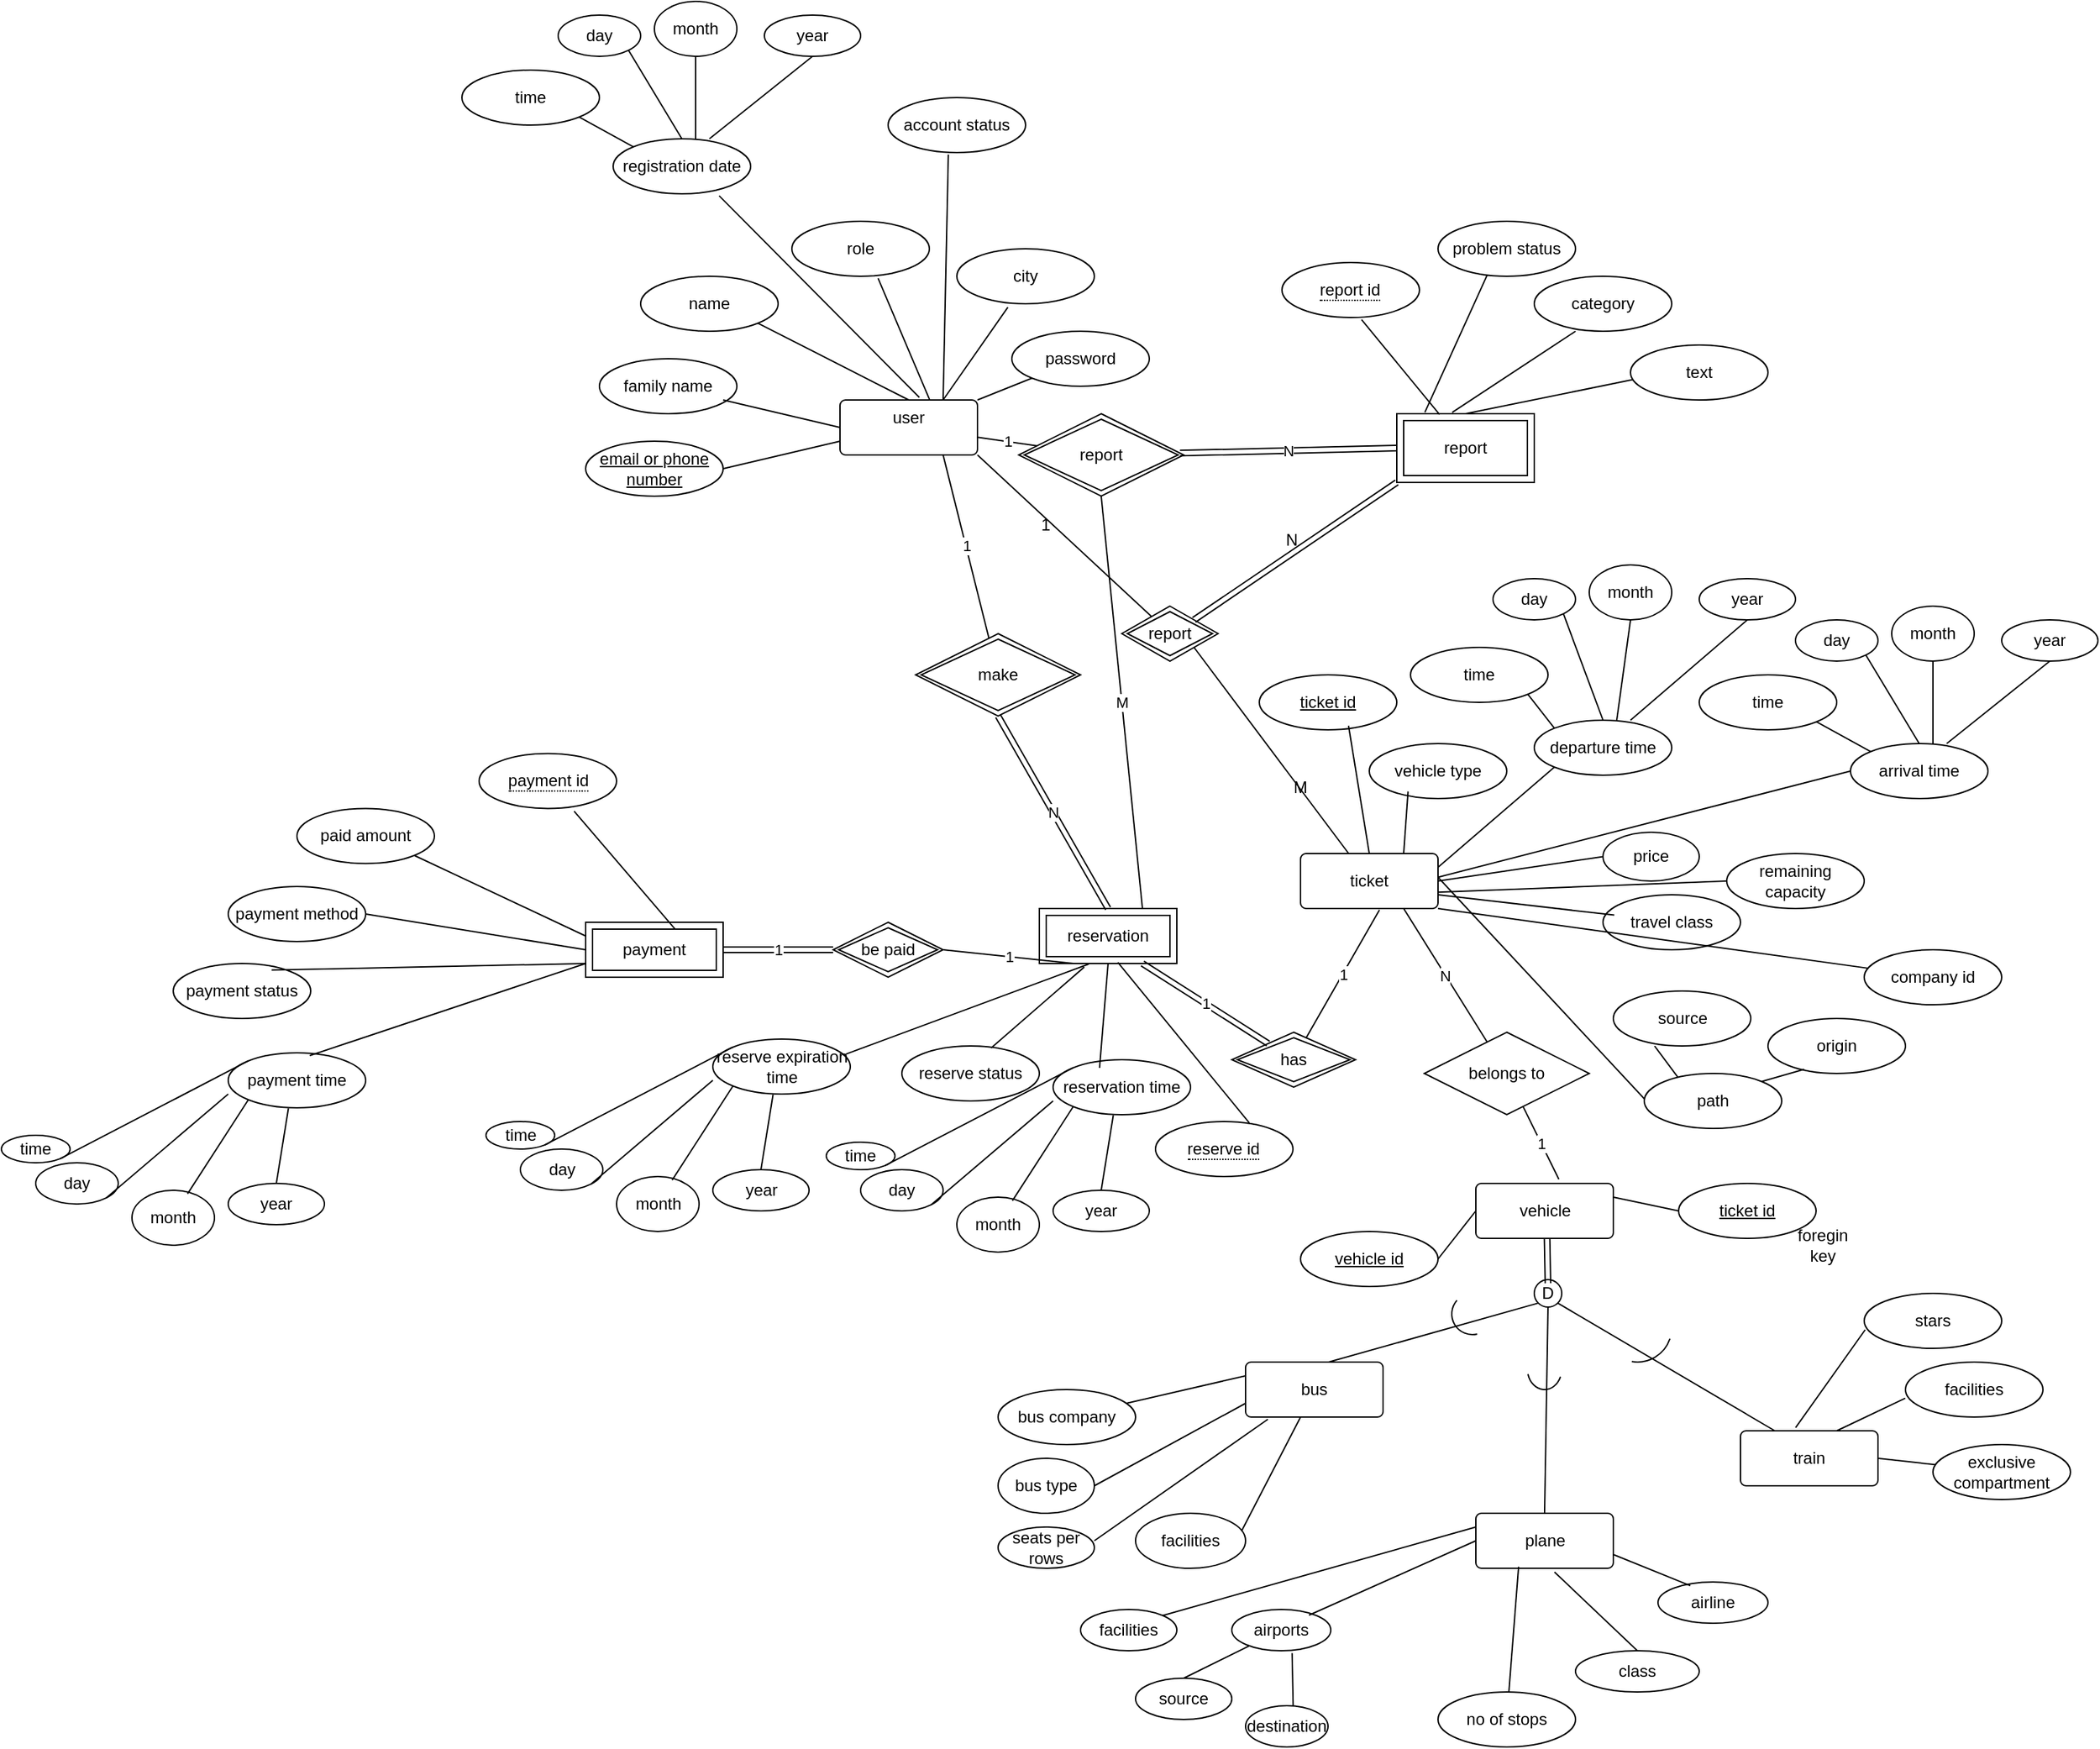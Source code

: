 <mxfile version="26.1.1">
  <diagram name="Page-1" id="NNn1w29cxG2LErPeuqag">
    <mxGraphModel grid="1" page="1" gridSize="10" guides="1" tooltips="1" connect="1" arrows="1" fold="1" pageScale="1" pageWidth="850" pageHeight="1100" math="0" shadow="0">
      <root>
        <mxCell id="0" />
        <mxCell id="1" parent="0" />
        <mxCell id="r0InS06p0t5X-sUGNF3C-2" value="user&lt;div&gt;&lt;br&gt;&lt;/div&gt;" style="rounded=1;arcSize=10;whiteSpace=wrap;html=1;align=center;" vertex="1" parent="1">
          <mxGeometry x="225" y="-120" width="100" height="40" as="geometry" />
        </mxCell>
        <mxCell id="r0InS06p0t5X-sUGNF3C-3" value="ticket" style="rounded=1;arcSize=10;whiteSpace=wrap;html=1;align=center;" vertex="1" parent="1">
          <mxGeometry x="560" y="210" width="100" height="40" as="geometry" />
        </mxCell>
        <mxCell id="r0InS06p0t5X-sUGNF3C-6" value="1" style="endArrow=none;html=1;rounded=0;exitX=0.75;exitY=1;exitDx=0;exitDy=0;" edge="1" parent="1" source="r0InS06p0t5X-sUGNF3C-2" target="r0InS06p0t5X-sUGNF3C-12">
          <mxGeometry relative="1" as="geometry">
            <mxPoint x="130" y="70.87" as="sourcePoint" />
            <mxPoint x="373.478" y="149.131" as="targetPoint" />
          </mxGeometry>
        </mxCell>
        <mxCell id="r0InS06p0t5X-sUGNF3C-11" value="payment" style="shape=ext;margin=3;double=1;whiteSpace=wrap;html=1;align=center;" vertex="1" parent="1">
          <mxGeometry x="40" y="260" width="100" height="40" as="geometry" />
        </mxCell>
        <mxCell id="r0InS06p0t5X-sUGNF3C-12" value="make" style="shape=rhombus;double=1;perimeter=rhombusPerimeter;whiteSpace=wrap;html=1;align=center;" vertex="1" parent="1">
          <mxGeometry x="280" y="50.0" width="120" height="60" as="geometry" />
        </mxCell>
        <mxCell id="r0InS06p0t5X-sUGNF3C-13" value="reservation" style="shape=ext;margin=3;double=1;whiteSpace=wrap;html=1;align=center;" vertex="1" parent="1">
          <mxGeometry x="370" y="250" width="100" height="40" as="geometry" />
        </mxCell>
        <mxCell id="r0InS06p0t5X-sUGNF3C-16" value="N" style="shape=link;html=1;rounded=0;exitX=0.5;exitY=1;exitDx=0;exitDy=0;entryX=0.5;entryY=0;entryDx=0;entryDy=0;" edge="1" parent="1" source="r0InS06p0t5X-sUGNF3C-12" target="r0InS06p0t5X-sUGNF3C-13">
          <mxGeometry relative="1" as="geometry">
            <mxPoint x="450" y="320" as="sourcePoint" />
            <mxPoint x="450" y="230" as="targetPoint" />
          </mxGeometry>
        </mxCell>
        <mxCell id="r0InS06p0t5X-sUGNF3C-25" value="report" style="shape=ext;margin=3;double=1;whiteSpace=wrap;html=1;align=center;" vertex="1" parent="1">
          <mxGeometry x="630" y="-110" width="100" height="50" as="geometry" />
        </mxCell>
        <mxCell id="r0InS06p0t5X-sUGNF3C-26" value="report" style="shape=rhombus;double=1;perimeter=rhombusPerimeter;whiteSpace=wrap;html=1;align=center;" vertex="1" parent="1">
          <mxGeometry x="355" y="-110" width="120" height="60" as="geometry" />
        </mxCell>
        <mxCell id="r0InS06p0t5X-sUGNF3C-30" value="N" style="shape=link;html=1;rounded=0;exitX=0;exitY=0.5;exitDx=0;exitDy=0;" edge="1" parent="1" source="r0InS06p0t5X-sUGNF3C-25" target="r0InS06p0t5X-sUGNF3C-26">
          <mxGeometry relative="1" as="geometry">
            <mxPoint x="-10" y="370" as="sourcePoint" />
            <mxPoint x="150" y="370" as="targetPoint" />
          </mxGeometry>
        </mxCell>
        <mxCell id="r0InS06p0t5X-sUGNF3C-32" value="1" style="endArrow=none;html=1;rounded=0;" edge="1" parent="1" source="r0InS06p0t5X-sUGNF3C-2" target="r0InS06p0t5X-sUGNF3C-26">
          <mxGeometry relative="1" as="geometry">
            <mxPoint x="250" y="210" as="sourcePoint" />
            <mxPoint x="410" y="110" as="targetPoint" />
          </mxGeometry>
        </mxCell>
        <mxCell id="r0InS06p0t5X-sUGNF3C-34" value="vehicle" style="rounded=1;arcSize=10;whiteSpace=wrap;html=1;align=center;" vertex="1" parent="1">
          <mxGeometry x="687.5" y="450" width="100" height="40" as="geometry" />
        </mxCell>
        <mxCell id="r0InS06p0t5X-sUGNF3C-35" value="belongs to" style="shape=rhombus;perimeter=rhombusPerimeter;whiteSpace=wrap;html=1;align=center;" vertex="1" parent="1">
          <mxGeometry x="650" y="340" width="120" height="60" as="geometry" />
        </mxCell>
        <mxCell id="r0InS06p0t5X-sUGNF3C-36" value="N" style="endArrow=none;html=1;rounded=0;exitX=0.75;exitY=1;exitDx=0;exitDy=0;" edge="1" parent="1" source="r0InS06p0t5X-sUGNF3C-3" target="r0InS06p0t5X-sUGNF3C-35">
          <mxGeometry relative="1" as="geometry">
            <mxPoint x="640" y="250" as="sourcePoint" />
            <mxPoint x="800" y="250" as="targetPoint" />
          </mxGeometry>
        </mxCell>
        <mxCell id="r0InS06p0t5X-sUGNF3C-41" value="1" style="endArrow=none;html=1;rounded=0;entryX=0.604;entryY=-0.075;entryDx=0;entryDy=0;entryPerimeter=0;" edge="1" parent="1" source="r0InS06p0t5X-sUGNF3C-35" target="r0InS06p0t5X-sUGNF3C-34">
          <mxGeometry relative="1" as="geometry">
            <mxPoint x="760" y="359.5" as="sourcePoint" />
            <mxPoint x="920" y="359.5" as="targetPoint" />
          </mxGeometry>
        </mxCell>
        <mxCell id="r0InS06p0t5X-sUGNF3C-44" value="D" style="ellipse;whiteSpace=wrap;html=1;aspect=fixed;" vertex="1" parent="1">
          <mxGeometry x="730" y="520" width="20" height="20" as="geometry" />
        </mxCell>
        <mxCell id="r0InS06p0t5X-sUGNF3C-45" value="" style="endArrow=none;html=1;rounded=0;entryX=0;entryY=1;entryDx=0;entryDy=0;exitX=0.595;exitY=0.007;exitDx=0;exitDy=0;exitPerimeter=0;" edge="1" parent="1" source="r0InS06p0t5X-sUGNF3C-48" target="r0InS06p0t5X-sUGNF3C-44">
          <mxGeometry relative="1" as="geometry">
            <mxPoint x="660" y="580" as="sourcePoint" />
            <mxPoint x="730" y="560" as="targetPoint" />
          </mxGeometry>
        </mxCell>
        <mxCell id="r0InS06p0t5X-sUGNF3C-46" value="" style="endArrow=none;html=1;rounded=0;entryX=0.5;entryY=1;entryDx=0;entryDy=0;exitX=0.5;exitY=0;exitDx=0;exitDy=0;" edge="1" parent="1" source="r0InS06p0t5X-sUGNF3C-49" target="r0InS06p0t5X-sUGNF3C-44">
          <mxGeometry relative="1" as="geometry">
            <mxPoint x="740" y="630" as="sourcePoint" />
            <mxPoint x="900" y="630" as="targetPoint" />
          </mxGeometry>
        </mxCell>
        <mxCell id="r0InS06p0t5X-sUGNF3C-47" value="" style="endArrow=none;html=1;rounded=0;exitX=1;exitY=1;exitDx=0;exitDy=0;entryX=0.25;entryY=0;entryDx=0;entryDy=0;" edge="1" parent="1" source="r0InS06p0t5X-sUGNF3C-44" target="r0InS06p0t5X-sUGNF3C-50">
          <mxGeometry relative="1" as="geometry">
            <mxPoint x="770" y="540" as="sourcePoint" />
            <mxPoint x="830" y="610" as="targetPoint" />
          </mxGeometry>
        </mxCell>
        <mxCell id="r0InS06p0t5X-sUGNF3C-48" value="bus" style="rounded=1;arcSize=10;whiteSpace=wrap;html=1;align=center;" vertex="1" parent="1">
          <mxGeometry x="520" y="580" width="100" height="40" as="geometry" />
        </mxCell>
        <mxCell id="r0InS06p0t5X-sUGNF3C-49" value="plane" style="rounded=1;arcSize=10;whiteSpace=wrap;html=1;align=center;" vertex="1" parent="1">
          <mxGeometry x="687.5" y="690" width="100" height="40" as="geometry" />
        </mxCell>
        <mxCell id="r0InS06p0t5X-sUGNF3C-50" value="train" style="rounded=1;arcSize=10;whiteSpace=wrap;html=1;align=center;" vertex="1" parent="1">
          <mxGeometry x="880" y="630" width="100" height="40" as="geometry" />
        </mxCell>
        <mxCell id="r0InS06p0t5X-sUGNF3C-63" value="has" style="shape=rhombus;double=1;perimeter=rhombusPerimeter;whiteSpace=wrap;html=1;align=center;" vertex="1" parent="1">
          <mxGeometry x="510" y="340" width="90" height="40" as="geometry" />
        </mxCell>
        <mxCell id="r0InS06p0t5X-sUGNF3C-64" value="1" style="endArrow=none;html=1;rounded=0;entryX=0.574;entryY=1.025;entryDx=0;entryDy=0;entryPerimeter=0;" edge="1" parent="1" source="r0InS06p0t5X-sUGNF3C-63" target="r0InS06p0t5X-sUGNF3C-3">
          <mxGeometry relative="1" as="geometry">
            <mxPoint x="470" y="270" as="sourcePoint" />
            <mxPoint x="630" y="270" as="targetPoint" />
          </mxGeometry>
        </mxCell>
        <mxCell id="r0InS06p0t5X-sUGNF3C-66" value="1" style="shape=link;html=1;rounded=0;exitX=0.75;exitY=1;exitDx=0;exitDy=0;" edge="1" parent="1" source="r0InS06p0t5X-sUGNF3C-13" target="r0InS06p0t5X-sUGNF3C-63">
          <mxGeometry relative="1" as="geometry">
            <mxPoint x="470" y="260" as="sourcePoint" />
            <mxPoint x="630" y="260" as="targetPoint" />
          </mxGeometry>
        </mxCell>
        <mxCell id="r0InS06p0t5X-sUGNF3C-68" value="be paid" style="shape=rhombus;double=1;perimeter=rhombusPerimeter;whiteSpace=wrap;html=1;align=center;" vertex="1" parent="1">
          <mxGeometry x="220" y="260" width="80" height="40" as="geometry" />
        </mxCell>
        <mxCell id="r0InS06p0t5X-sUGNF3C-69" value="1" style="shape=link;html=1;rounded=0;entryX=1;entryY=0.5;entryDx=0;entryDy=0;" edge="1" parent="1" source="r0InS06p0t5X-sUGNF3C-68" target="r0InS06p0t5X-sUGNF3C-11">
          <mxGeometry relative="1" as="geometry">
            <mxPoint x="340" y="400" as="sourcePoint" />
            <mxPoint x="500" y="400" as="targetPoint" />
          </mxGeometry>
        </mxCell>
        <mxCell id="r0InS06p0t5X-sUGNF3C-71" value="1" style="endArrow=none;html=1;rounded=0;entryX=0.25;entryY=1;entryDx=0;entryDy=0;exitX=1;exitY=0.5;exitDx=0;exitDy=0;" edge="1" parent="1" source="r0InS06p0t5X-sUGNF3C-68" target="r0InS06p0t5X-sUGNF3C-13">
          <mxGeometry relative="1" as="geometry">
            <mxPoint x="340" y="400" as="sourcePoint" />
            <mxPoint x="500" y="400" as="targetPoint" />
          </mxGeometry>
        </mxCell>
        <mxCell id="r0InS06p0t5X-sUGNF3C-75" value="M" style="endArrow=none;html=1;rounded=0;exitX=0.5;exitY=1;exitDx=0;exitDy=0;entryX=0.75;entryY=0;entryDx=0;entryDy=0;" edge="1" parent="1" source="r0InS06p0t5X-sUGNF3C-26" target="r0InS06p0t5X-sUGNF3C-13">
          <mxGeometry x="0.002" relative="1" as="geometry">
            <mxPoint x="500" y="50" as="sourcePoint" />
            <mxPoint x="504.49" y="20" as="targetPoint" />
            <mxPoint as="offset" />
          </mxGeometry>
        </mxCell>
        <mxCell id="r0InS06p0t5X-sUGNF3C-83" value="" style="shape=link;html=1;rounded=0;entryX=0.448;entryY=1.007;entryDx=0;entryDy=0;entryPerimeter=0;exitX=0;exitY=0;exitDx=0;exitDy=0;" edge="1" parent="1">
          <mxGeometry relative="1" as="geometry">
            <mxPoint x="739.939" y="522.649" as="sourcePoint" />
            <mxPoint x="739.31" y="490" as="targetPoint" />
          </mxGeometry>
        </mxCell>
        <mxCell id="r0InS06p0t5X-sUGNF3C-90" value="" style="verticalLabelPosition=bottom;verticalAlign=top;html=1;shape=mxgraph.basic.arc;startAngle=0.302;endAngle=0.526;" vertex="1" parent="1">
          <mxGeometry x="780" y="530" width="50" height="50" as="geometry" />
        </mxCell>
        <mxCell id="r0InS06p0t5X-sUGNF3C-91" value="" style="verticalLabelPosition=bottom;verticalAlign=top;html=1;shape=mxgraph.basic.arc;startAngle=0.312;endAngle=0.71;" vertex="1" parent="1">
          <mxGeometry x="725" y="570" width="25" height="30" as="geometry" />
        </mxCell>
        <mxCell id="r0InS06p0t5X-sUGNF3C-93" value="" style="verticalLabelPosition=bottom;verticalAlign=top;html=1;shape=mxgraph.basic.arc;startAngle=0.463;endAngle=0.865;" vertex="1" parent="1">
          <mxGeometry x="670" y="530" width="30" height="30" as="geometry" />
        </mxCell>
        <mxCell id="w4bLgcPWjnbdwMKwqPuS-1" value="role" style="ellipse;whiteSpace=wrap;html=1;align=center;" vertex="1" parent="1">
          <mxGeometry x="190" y="-250" width="100" height="40" as="geometry" />
        </mxCell>
        <mxCell id="w4bLgcPWjnbdwMKwqPuS-2" value="" style="endArrow=none;html=1;rounded=0;exitX=0.627;exitY=1.036;exitDx=0;exitDy=0;exitPerimeter=0;entryX=0.654;entryY=0.009;entryDx=0;entryDy=0;entryPerimeter=0;" edge="1" parent="1" source="w4bLgcPWjnbdwMKwqPuS-1" target="r0InS06p0t5X-sUGNF3C-2">
          <mxGeometry relative="1" as="geometry">
            <mxPoint x="340" y="-120" as="sourcePoint" />
            <mxPoint x="500" y="-120" as="targetPoint" />
          </mxGeometry>
        </mxCell>
        <mxCell id="w4bLgcPWjnbdwMKwqPuS-3" value="name" style="ellipse;whiteSpace=wrap;html=1;align=center;" vertex="1" parent="1">
          <mxGeometry x="80" y="-210" width="100" height="40" as="geometry" />
        </mxCell>
        <mxCell id="w4bLgcPWjnbdwMKwqPuS-4" value="" style="endArrow=none;html=1;rounded=0;exitX=1;exitY=1;exitDx=0;exitDy=0;entryX=0.5;entryY=0;entryDx=0;entryDy=0;" edge="1" parent="1" source="w4bLgcPWjnbdwMKwqPuS-3" target="r0InS06p0t5X-sUGNF3C-2">
          <mxGeometry relative="1" as="geometry">
            <mxPoint x="300" y="-120" as="sourcePoint" />
            <mxPoint x="460" y="-120" as="targetPoint" />
          </mxGeometry>
        </mxCell>
        <mxCell id="w4bLgcPWjnbdwMKwqPuS-5" value="family name" style="ellipse;whiteSpace=wrap;html=1;align=center;" vertex="1" parent="1">
          <mxGeometry x="50" y="-150" width="100" height="40" as="geometry" />
        </mxCell>
        <mxCell id="w4bLgcPWjnbdwMKwqPuS-6" value="" style="endArrow=none;html=1;rounded=0;entryX=0;entryY=0.5;entryDx=0;entryDy=0;" edge="1" parent="1" target="r0InS06p0t5X-sUGNF3C-2">
          <mxGeometry relative="1" as="geometry">
            <mxPoint x="140" y="-120" as="sourcePoint" />
            <mxPoint x="300" y="-120" as="targetPoint" />
          </mxGeometry>
        </mxCell>
        <mxCell id="w4bLgcPWjnbdwMKwqPuS-7" value="email or phone number" style="ellipse;whiteSpace=wrap;html=1;align=center;fontStyle=4;" vertex="1" parent="1">
          <mxGeometry x="40" y="-90" width="100" height="40" as="geometry" />
        </mxCell>
        <mxCell id="w4bLgcPWjnbdwMKwqPuS-8" value="" style="endArrow=none;html=1;rounded=0;entryX=0;entryY=0.75;entryDx=0;entryDy=0;exitX=1;exitY=0.5;exitDx=0;exitDy=0;" edge="1" parent="1" source="w4bLgcPWjnbdwMKwqPuS-7" target="r0InS06p0t5X-sUGNF3C-2">
          <mxGeometry relative="1" as="geometry">
            <mxPoint x="150" y="-70" as="sourcePoint" />
            <mxPoint x="290" y="-70.5" as="targetPoint" />
          </mxGeometry>
        </mxCell>
        <mxCell id="w4bLgcPWjnbdwMKwqPuS-10" value="city" style="ellipse;whiteSpace=wrap;html=1;align=center;" vertex="1" parent="1">
          <mxGeometry x="310" y="-230" width="100" height="40" as="geometry" />
        </mxCell>
        <mxCell id="w4bLgcPWjnbdwMKwqPuS-12" value="" style="endArrow=none;html=1;rounded=0;entryX=0.371;entryY=1.064;entryDx=0;entryDy=0;entryPerimeter=0;exitX=0.75;exitY=0;exitDx=0;exitDy=0;" edge="1" parent="1" source="r0InS06p0t5X-sUGNF3C-2" target="w4bLgcPWjnbdwMKwqPuS-10">
          <mxGeometry relative="1" as="geometry">
            <mxPoint x="280" y="-110" as="sourcePoint" />
            <mxPoint x="440" y="-110" as="targetPoint" />
          </mxGeometry>
        </mxCell>
        <mxCell id="L-jB2djgwyZRbqYB01MI-1" value="password" style="ellipse;whiteSpace=wrap;html=1;align=center;" vertex="1" parent="1">
          <mxGeometry x="350" y="-170" width="100" height="40" as="geometry" />
        </mxCell>
        <mxCell id="L-jB2djgwyZRbqYB01MI-2" value="" style="endArrow=none;html=1;rounded=0;entryX=0;entryY=1;entryDx=0;entryDy=0;exitX=1;exitY=0;exitDx=0;exitDy=0;" edge="1" parent="1" source="r0InS06p0t5X-sUGNF3C-2" target="L-jB2djgwyZRbqYB01MI-1">
          <mxGeometry relative="1" as="geometry">
            <mxPoint x="280" y="-110" as="sourcePoint" />
            <mxPoint x="440" y="-110" as="targetPoint" />
          </mxGeometry>
        </mxCell>
        <mxCell id="L-jB2djgwyZRbqYB01MI-3" value="account status" style="ellipse;whiteSpace=wrap;html=1;align=center;" vertex="1" parent="1">
          <mxGeometry x="260" y="-340" width="100" height="40" as="geometry" />
        </mxCell>
        <mxCell id="L-jB2djgwyZRbqYB01MI-5" value="" style="endArrow=none;html=1;rounded=0;entryX=0.438;entryY=1.036;entryDx=0;entryDy=0;entryPerimeter=0;" edge="1" parent="1" target="L-jB2djgwyZRbqYB01MI-3">
          <mxGeometry relative="1" as="geometry">
            <mxPoint x="300" y="-120" as="sourcePoint" />
            <mxPoint x="440" y="-110" as="targetPoint" />
          </mxGeometry>
        </mxCell>
        <mxCell id="L-jB2djgwyZRbqYB01MI-8" value="registration date" style="ellipse;whiteSpace=wrap;html=1;align=center;" vertex="1" parent="1">
          <mxGeometry x="60" y="-310" width="100" height="40" as="geometry" />
        </mxCell>
        <mxCell id="L-jB2djgwyZRbqYB01MI-9" value="" style="endArrow=none;html=1;rounded=0;exitX=0.771;exitY=1.036;exitDx=0;exitDy=0;exitPerimeter=0;entryX=0.577;entryY=-0.047;entryDx=0;entryDy=0;entryPerimeter=0;" edge="1" parent="1" source="L-jB2djgwyZRbqYB01MI-8" target="r0InS06p0t5X-sUGNF3C-2">
          <mxGeometry relative="1" as="geometry">
            <mxPoint x="280" y="-110" as="sourcePoint" />
            <mxPoint x="440" y="-110" as="targetPoint" />
          </mxGeometry>
        </mxCell>
        <mxCell id="L-jB2djgwyZRbqYB01MI-10" value="year" style="ellipse;whiteSpace=wrap;html=1;align=center;" vertex="1" parent="1">
          <mxGeometry x="170" y="-400" width="70" height="30" as="geometry" />
        </mxCell>
        <mxCell id="L-jB2djgwyZRbqYB01MI-11" value="month" style="ellipse;whiteSpace=wrap;html=1;align=center;" vertex="1" parent="1">
          <mxGeometry x="90" y="-410" width="60" height="40" as="geometry" />
        </mxCell>
        <mxCell id="L-jB2djgwyZRbqYB01MI-12" value="day" style="ellipse;whiteSpace=wrap;html=1;align=center;" vertex="1" parent="1">
          <mxGeometry x="20" y="-400" width="60" height="30" as="geometry" />
        </mxCell>
        <mxCell id="L-jB2djgwyZRbqYB01MI-13" value="time" style="ellipse;whiteSpace=wrap;html=1;align=center;" vertex="1" parent="1">
          <mxGeometry x="-50" y="-360" width="100" height="40" as="geometry" />
        </mxCell>
        <mxCell id="L-jB2djgwyZRbqYB01MI-14" value="" style="endArrow=none;html=1;rounded=0;exitX=0.5;exitY=1;exitDx=0;exitDy=0;entryX=0.7;entryY=0;entryDx=0;entryDy=0;entryPerimeter=0;" edge="1" parent="1" source="L-jB2djgwyZRbqYB01MI-10" target="L-jB2djgwyZRbqYB01MI-8">
          <mxGeometry relative="1" as="geometry">
            <mxPoint x="280" y="-330" as="sourcePoint" />
            <mxPoint x="440" y="-330" as="targetPoint" />
          </mxGeometry>
        </mxCell>
        <mxCell id="L-jB2djgwyZRbqYB01MI-15" value="" style="endArrow=none;html=1;rounded=0;exitX=0.5;exitY=1;exitDx=0;exitDy=0;entryX=0.6;entryY=0;entryDx=0;entryDy=0;entryPerimeter=0;" edge="1" parent="1" source="L-jB2djgwyZRbqYB01MI-11" target="L-jB2djgwyZRbqYB01MI-8">
          <mxGeometry relative="1" as="geometry">
            <mxPoint x="280" y="-330" as="sourcePoint" />
            <mxPoint x="440" y="-330" as="targetPoint" />
          </mxGeometry>
        </mxCell>
        <mxCell id="L-jB2djgwyZRbqYB01MI-16" value="" style="endArrow=none;html=1;rounded=0;exitX=1;exitY=1;exitDx=0;exitDy=0;entryX=0.5;entryY=0;entryDx=0;entryDy=0;" edge="1" parent="1" source="L-jB2djgwyZRbqYB01MI-12" target="L-jB2djgwyZRbqYB01MI-8">
          <mxGeometry relative="1" as="geometry">
            <mxPoint x="280" y="-330" as="sourcePoint" />
            <mxPoint x="440" y="-330" as="targetPoint" />
          </mxGeometry>
        </mxCell>
        <mxCell id="L-jB2djgwyZRbqYB01MI-17" value="" style="endArrow=none;html=1;rounded=0;exitX=1;exitY=1;exitDx=0;exitDy=0;entryX=0;entryY=0;entryDx=0;entryDy=0;" edge="1" parent="1" source="L-jB2djgwyZRbqYB01MI-13" target="L-jB2djgwyZRbqYB01MI-8">
          <mxGeometry relative="1" as="geometry">
            <mxPoint x="280" y="-330" as="sourcePoint" />
            <mxPoint x="440" y="-330" as="targetPoint" />
          </mxGeometry>
        </mxCell>
        <mxCell id="L-jB2djgwyZRbqYB01MI-18" value="vehicle type" style="ellipse;whiteSpace=wrap;html=1;align=center;" vertex="1" parent="1">
          <mxGeometry x="610" y="130" width="100" height="40" as="geometry" />
        </mxCell>
        <mxCell id="L-jB2djgwyZRbqYB01MI-21" value="" style="endArrow=none;html=1;rounded=0;exitX=0.75;exitY=0;exitDx=0;exitDy=0;entryX=0.282;entryY=0.87;entryDx=0;entryDy=0;entryPerimeter=0;" edge="1" parent="1" source="r0InS06p0t5X-sUGNF3C-3" target="L-jB2djgwyZRbqYB01MI-18">
          <mxGeometry relative="1" as="geometry">
            <mxPoint x="280" y="110" as="sourcePoint" />
            <mxPoint x="440" y="110" as="targetPoint" />
          </mxGeometry>
        </mxCell>
        <mxCell id="L-jB2djgwyZRbqYB01MI-25" value="" style="endArrow=none;html=1;rounded=0;entryX=0;entryY=1;entryDx=0;entryDy=0;" edge="1" parent="1" target="L-jB2djgwyZRbqYB01MI-29">
          <mxGeometry relative="1" as="geometry">
            <mxPoint x="660" y="227.23" as="sourcePoint" />
            <mxPoint x="715.523" y="187.44" as="targetPoint" />
          </mxGeometry>
        </mxCell>
        <mxCell id="L-jB2djgwyZRbqYB01MI-29" value="path" style="ellipse;whiteSpace=wrap;html=1;align=center;" vertex="1" parent="1">
          <mxGeometry x="810" y="370" width="100" height="40" as="geometry" />
        </mxCell>
        <mxCell id="L-jB2djgwyZRbqYB01MI-30" value="source" style="ellipse;whiteSpace=wrap;html=1;align=center;" vertex="1" parent="1">
          <mxGeometry x="787.5" y="310" width="100" height="40" as="geometry" />
        </mxCell>
        <mxCell id="L-jB2djgwyZRbqYB01MI-31" value="origin" style="ellipse;whiteSpace=wrap;html=1;align=center;" vertex="1" parent="1">
          <mxGeometry x="900" y="330" width="100" height="40" as="geometry" />
        </mxCell>
        <mxCell id="L-jB2djgwyZRbqYB01MI-32" value="" style="endArrow=none;html=1;rounded=0;exitX=0.3;exitY=1;exitDx=0;exitDy=0;exitPerimeter=0;entryX=0.243;entryY=0.064;entryDx=0;entryDy=0;entryPerimeter=0;" edge="1" parent="1" source="L-jB2djgwyZRbqYB01MI-30" target="L-jB2djgwyZRbqYB01MI-29">
          <mxGeometry relative="1" as="geometry">
            <mxPoint x="280" y="110" as="sourcePoint" />
            <mxPoint x="440" y="110" as="targetPoint" />
          </mxGeometry>
        </mxCell>
        <mxCell id="L-jB2djgwyZRbqYB01MI-33" value="" style="endArrow=none;html=1;rounded=0;exitX=0.263;exitY=0.925;exitDx=0;exitDy=0;exitPerimeter=0;entryX=1;entryY=0;entryDx=0;entryDy=0;" edge="1" parent="1" source="L-jB2djgwyZRbqYB01MI-31" target="L-jB2djgwyZRbqYB01MI-29">
          <mxGeometry relative="1" as="geometry">
            <mxPoint x="770" y="87" as="sourcePoint" />
            <mxPoint x="860" y="240" as="targetPoint" />
          </mxGeometry>
        </mxCell>
        <mxCell id="T8pPie6QqTFt11EUeHcH-3" value="departure time" style="ellipse;whiteSpace=wrap;html=1;align=center;" vertex="1" parent="1">
          <mxGeometry x="730" y="112.99" width="100" height="40" as="geometry" />
        </mxCell>
        <mxCell id="T8pPie6QqTFt11EUeHcH-4" value="year" style="ellipse;whiteSpace=wrap;html=1;align=center;" vertex="1" parent="1">
          <mxGeometry x="850" y="10.0" width="70" height="30" as="geometry" />
        </mxCell>
        <mxCell id="T8pPie6QqTFt11EUeHcH-5" value="month" style="ellipse;whiteSpace=wrap;html=1;align=center;" vertex="1" parent="1">
          <mxGeometry x="770" width="60" height="40" as="geometry" />
        </mxCell>
        <mxCell id="T8pPie6QqTFt11EUeHcH-6" value="day" style="ellipse;whiteSpace=wrap;html=1;align=center;" vertex="1" parent="1">
          <mxGeometry x="700" y="10.0" width="60" height="30" as="geometry" />
        </mxCell>
        <mxCell id="T8pPie6QqTFt11EUeHcH-7" value="time" style="ellipse;whiteSpace=wrap;html=1;align=center;" vertex="1" parent="1">
          <mxGeometry x="640" y="60.0" width="100" height="40" as="geometry" />
        </mxCell>
        <mxCell id="T8pPie6QqTFt11EUeHcH-8" value="" style="endArrow=none;html=1;rounded=0;exitX=0.5;exitY=1;exitDx=0;exitDy=0;entryX=0.7;entryY=0;entryDx=0;entryDy=0;entryPerimeter=0;" edge="1" parent="1" source="T8pPie6QqTFt11EUeHcH-4" target="T8pPie6QqTFt11EUeHcH-3">
          <mxGeometry relative="1" as="geometry">
            <mxPoint x="960" y="80" as="sourcePoint" />
            <mxPoint x="1120" y="80" as="targetPoint" />
          </mxGeometry>
        </mxCell>
        <mxCell id="T8pPie6QqTFt11EUeHcH-9" value="" style="endArrow=none;html=1;rounded=0;exitX=0.5;exitY=1;exitDx=0;exitDy=0;entryX=0.6;entryY=0;entryDx=0;entryDy=0;entryPerimeter=0;" edge="1" parent="1" source="T8pPie6QqTFt11EUeHcH-5" target="T8pPie6QqTFt11EUeHcH-3">
          <mxGeometry relative="1" as="geometry">
            <mxPoint x="960" y="80" as="sourcePoint" />
            <mxPoint x="1120" y="80" as="targetPoint" />
          </mxGeometry>
        </mxCell>
        <mxCell id="T8pPie6QqTFt11EUeHcH-10" value="" style="endArrow=none;html=1;rounded=0;exitX=1;exitY=1;exitDx=0;exitDy=0;entryX=0.5;entryY=0;entryDx=0;entryDy=0;" edge="1" parent="1" source="T8pPie6QqTFt11EUeHcH-6" target="T8pPie6QqTFt11EUeHcH-3">
          <mxGeometry relative="1" as="geometry">
            <mxPoint x="960" y="80" as="sourcePoint" />
            <mxPoint x="1120" y="80" as="targetPoint" />
          </mxGeometry>
        </mxCell>
        <mxCell id="T8pPie6QqTFt11EUeHcH-11" value="" style="endArrow=none;html=1;rounded=0;exitX=1;exitY=1;exitDx=0;exitDy=0;entryX=0;entryY=0;entryDx=0;entryDy=0;" edge="1" parent="1" source="T8pPie6QqTFt11EUeHcH-7" target="T8pPie6QqTFt11EUeHcH-3">
          <mxGeometry relative="1" as="geometry">
            <mxPoint x="960" y="80" as="sourcePoint" />
            <mxPoint x="1120" y="80" as="targetPoint" />
          </mxGeometry>
        </mxCell>
        <mxCell id="T8pPie6QqTFt11EUeHcH-12" value="" style="endArrow=none;html=1;rounded=0;exitX=1;exitY=0.25;exitDx=0;exitDy=0;entryX=0;entryY=1;entryDx=0;entryDy=0;" edge="1" parent="1" source="r0InS06p0t5X-sUGNF3C-3" target="T8pPie6QqTFt11EUeHcH-3">
          <mxGeometry relative="1" as="geometry">
            <mxPoint x="710" y="200" as="sourcePoint" />
            <mxPoint x="870" y="200" as="targetPoint" />
          </mxGeometry>
        </mxCell>
        <mxCell id="T8pPie6QqTFt11EUeHcH-13" value="arrival time" style="ellipse;whiteSpace=wrap;html=1;align=center;" vertex="1" parent="1">
          <mxGeometry x="960" y="130" width="100" height="40" as="geometry" />
        </mxCell>
        <mxCell id="T8pPie6QqTFt11EUeHcH-14" value="year" style="ellipse;whiteSpace=wrap;html=1;align=center;" vertex="1" parent="1">
          <mxGeometry x="1070" y="40" width="70" height="30" as="geometry" />
        </mxCell>
        <mxCell id="T8pPie6QqTFt11EUeHcH-15" value="month" style="ellipse;whiteSpace=wrap;html=1;align=center;" vertex="1" parent="1">
          <mxGeometry x="990" y="30" width="60" height="40" as="geometry" />
        </mxCell>
        <mxCell id="T8pPie6QqTFt11EUeHcH-16" value="day" style="ellipse;whiteSpace=wrap;html=1;align=center;" vertex="1" parent="1">
          <mxGeometry x="920" y="40" width="60" height="30" as="geometry" />
        </mxCell>
        <mxCell id="T8pPie6QqTFt11EUeHcH-17" value="time" style="ellipse;whiteSpace=wrap;html=1;align=center;" vertex="1" parent="1">
          <mxGeometry x="850" y="80" width="100" height="40" as="geometry" />
        </mxCell>
        <mxCell id="T8pPie6QqTFt11EUeHcH-18" value="" style="endArrow=none;html=1;rounded=0;exitX=0.5;exitY=1;exitDx=0;exitDy=0;entryX=0.7;entryY=0;entryDx=0;entryDy=0;entryPerimeter=0;" edge="1" parent="1" source="T8pPie6QqTFt11EUeHcH-14" target="T8pPie6QqTFt11EUeHcH-13">
          <mxGeometry relative="1" as="geometry">
            <mxPoint x="1180" y="110" as="sourcePoint" />
            <mxPoint x="1340" y="110" as="targetPoint" />
          </mxGeometry>
        </mxCell>
        <mxCell id="T8pPie6QqTFt11EUeHcH-19" value="" style="endArrow=none;html=1;rounded=0;exitX=0.5;exitY=1;exitDx=0;exitDy=0;entryX=0.6;entryY=0;entryDx=0;entryDy=0;entryPerimeter=0;" edge="1" parent="1" source="T8pPie6QqTFt11EUeHcH-15" target="T8pPie6QqTFt11EUeHcH-13">
          <mxGeometry relative="1" as="geometry">
            <mxPoint x="1180" y="110" as="sourcePoint" />
            <mxPoint x="1340" y="110" as="targetPoint" />
          </mxGeometry>
        </mxCell>
        <mxCell id="T8pPie6QqTFt11EUeHcH-20" value="" style="endArrow=none;html=1;rounded=0;exitX=1;exitY=1;exitDx=0;exitDy=0;entryX=0.5;entryY=0;entryDx=0;entryDy=0;" edge="1" parent="1" source="T8pPie6QqTFt11EUeHcH-16" target="T8pPie6QqTFt11EUeHcH-13">
          <mxGeometry relative="1" as="geometry">
            <mxPoint x="1180" y="110" as="sourcePoint" />
            <mxPoint x="1340" y="110" as="targetPoint" />
          </mxGeometry>
        </mxCell>
        <mxCell id="T8pPie6QqTFt11EUeHcH-21" value="" style="endArrow=none;html=1;rounded=0;exitX=1;exitY=1;exitDx=0;exitDy=0;entryX=0;entryY=0;entryDx=0;entryDy=0;" edge="1" parent="1" source="T8pPie6QqTFt11EUeHcH-17" target="T8pPie6QqTFt11EUeHcH-13">
          <mxGeometry relative="1" as="geometry">
            <mxPoint x="1180" y="110" as="sourcePoint" />
            <mxPoint x="1340" y="110" as="targetPoint" />
          </mxGeometry>
        </mxCell>
        <mxCell id="T8pPie6QqTFt11EUeHcH-23" value="" style="endArrow=none;html=1;rounded=0;entryX=0;entryY=0.5;entryDx=0;entryDy=0;" edge="1" parent="1" target="T8pPie6QqTFt11EUeHcH-13">
          <mxGeometry relative="1" as="geometry">
            <mxPoint x="660" y="227.23" as="sourcePoint" />
            <mxPoint x="820" y="227.23" as="targetPoint" />
          </mxGeometry>
        </mxCell>
        <mxCell id="T8pPie6QqTFt11EUeHcH-24" value="ticket id" style="ellipse;whiteSpace=wrap;html=1;align=center;fontStyle=4;" vertex="1" parent="1">
          <mxGeometry x="530" y="80" width="100" height="40" as="geometry" />
        </mxCell>
        <mxCell id="T8pPie6QqTFt11EUeHcH-25" value="" style="endArrow=none;html=1;rounded=0;exitX=0.5;exitY=0;exitDx=0;exitDy=0;entryX=0.649;entryY=0.925;entryDx=0;entryDy=0;entryPerimeter=0;" edge="1" parent="1" source="r0InS06p0t5X-sUGNF3C-3" target="T8pPie6QqTFt11EUeHcH-24">
          <mxGeometry relative="1" as="geometry">
            <mxPoint x="530" y="100" as="sourcePoint" />
            <mxPoint x="690" y="100" as="targetPoint" />
          </mxGeometry>
        </mxCell>
        <mxCell id="T8pPie6QqTFt11EUeHcH-26" value="price" style="ellipse;whiteSpace=wrap;html=1;align=center;" vertex="1" parent="1">
          <mxGeometry x="780" y="194.46" width="70" height="35.54" as="geometry" />
        </mxCell>
        <mxCell id="T8pPie6QqTFt11EUeHcH-27" value="remaining capacity" style="ellipse;whiteSpace=wrap;html=1;align=center;" vertex="1" parent="1">
          <mxGeometry x="870" y="210" width="100" height="40" as="geometry" />
        </mxCell>
        <mxCell id="T8pPie6QqTFt11EUeHcH-28" value="" style="endArrow=none;html=1;rounded=0;entryX=0;entryY=0.5;entryDx=0;entryDy=0;" edge="1" parent="1" target="T8pPie6QqTFt11EUeHcH-26">
          <mxGeometry relative="1" as="geometry">
            <mxPoint x="660" y="230" as="sourcePoint" />
            <mxPoint x="820" y="229" as="targetPoint" />
          </mxGeometry>
        </mxCell>
        <mxCell id="T8pPie6QqTFt11EUeHcH-29" value="" style="endArrow=none;html=1;rounded=0;entryX=0;entryY=0.5;entryDx=0;entryDy=0;exitX=1;exitY=0.703;exitDx=0;exitDy=0;exitPerimeter=0;" edge="1" parent="1" source="r0InS06p0t5X-sUGNF3C-3" target="T8pPie6QqTFt11EUeHcH-27">
          <mxGeometry relative="1" as="geometry">
            <mxPoint x="670" y="238" as="sourcePoint" />
            <mxPoint x="847.5" y="240" as="targetPoint" />
          </mxGeometry>
        </mxCell>
        <mxCell id="T8pPie6QqTFt11EUeHcH-31" value="travel class" style="ellipse;whiteSpace=wrap;html=1;align=center;" vertex="1" parent="1">
          <mxGeometry x="780" y="240" width="100" height="40" as="geometry" />
        </mxCell>
        <mxCell id="T8pPie6QqTFt11EUeHcH-32" value="" style="endArrow=none;html=1;rounded=0;entryX=0.082;entryY=0.37;entryDx=0;entryDy=0;entryPerimeter=0;exitX=1;exitY=0.75;exitDx=0;exitDy=0;" edge="1" parent="1" source="r0InS06p0t5X-sUGNF3C-3" target="T8pPie6QqTFt11EUeHcH-31">
          <mxGeometry relative="1" as="geometry">
            <mxPoint x="620" y="259" as="sourcePoint" />
            <mxPoint x="780" y="259" as="targetPoint" />
          </mxGeometry>
        </mxCell>
        <mxCell id="T8pPie6QqTFt11EUeHcH-33" value="company id" style="ellipse;whiteSpace=wrap;html=1;align=center;" vertex="1" parent="1">
          <mxGeometry x="970" y="280" width="100" height="40" as="geometry" />
        </mxCell>
        <mxCell id="T8pPie6QqTFt11EUeHcH-35" value="" style="endArrow=none;html=1;rounded=0;exitX=1;exitY=1;exitDx=0;exitDy=0;" edge="1" parent="1" source="r0InS06p0t5X-sUGNF3C-3" target="T8pPie6QqTFt11EUeHcH-33">
          <mxGeometry relative="1" as="geometry">
            <mxPoint x="530" y="210" as="sourcePoint" />
            <mxPoint x="690" y="210" as="targetPoint" />
          </mxGeometry>
        </mxCell>
        <mxCell id="T8pPie6QqTFt11EUeHcH-37" value="reserve status" style="ellipse;whiteSpace=wrap;html=1;align=center;" vertex="1" parent="1">
          <mxGeometry x="270" y="350" width="100" height="40" as="geometry" />
        </mxCell>
        <mxCell id="T8pPie6QqTFt11EUeHcH-38" value="" style="endArrow=none;html=1;rounded=0;exitX=0.649;exitY=0.036;exitDx=0;exitDy=0;exitPerimeter=0;entryX=0.327;entryY=1.064;entryDx=0;entryDy=0;entryPerimeter=0;" edge="1" parent="1" source="T8pPie6QqTFt11EUeHcH-37" target="r0InS06p0t5X-sUGNF3C-13">
          <mxGeometry relative="1" as="geometry">
            <mxPoint x="370" y="320" as="sourcePoint" />
            <mxPoint x="530" y="320" as="targetPoint" />
          </mxGeometry>
        </mxCell>
        <mxCell id="T8pPie6QqTFt11EUeHcH-39" value="reservation time" style="ellipse;whiteSpace=wrap;html=1;align=center;" vertex="1" parent="1">
          <mxGeometry x="380" y="360" width="100" height="40" as="geometry" />
        </mxCell>
        <mxCell id="T8pPie6QqTFt11EUeHcH-40" value="year" style="ellipse;whiteSpace=wrap;html=1;align=center;" vertex="1" parent="1">
          <mxGeometry x="380" y="455" width="70" height="30" as="geometry" />
        </mxCell>
        <mxCell id="T8pPie6QqTFt11EUeHcH-41" value="month" style="ellipse;whiteSpace=wrap;html=1;align=center;" vertex="1" parent="1">
          <mxGeometry x="310" y="460" width="60" height="40" as="geometry" />
        </mxCell>
        <mxCell id="T8pPie6QqTFt11EUeHcH-42" value="day" style="ellipse;whiteSpace=wrap;html=1;align=center;" vertex="1" parent="1">
          <mxGeometry x="240" y="440" width="60" height="30" as="geometry" />
        </mxCell>
        <mxCell id="T8pPie6QqTFt11EUeHcH-43" value="time" style="ellipse;whiteSpace=wrap;html=1;align=center;" vertex="1" parent="1">
          <mxGeometry x="215" y="420" width="50" height="20" as="geometry" />
        </mxCell>
        <mxCell id="T8pPie6QqTFt11EUeHcH-44" value="" style="endArrow=none;html=1;rounded=0;exitX=0.5;exitY=0;exitDx=0;exitDy=0;entryX=0.438;entryY=1.009;entryDx=0;entryDy=0;entryPerimeter=0;" edge="1" parent="1" source="T8pPie6QqTFt11EUeHcH-40" target="T8pPie6QqTFt11EUeHcH-39">
          <mxGeometry relative="1" as="geometry">
            <mxPoint x="550" y="530" as="sourcePoint" />
            <mxPoint x="710" y="530" as="targetPoint" />
          </mxGeometry>
        </mxCell>
        <mxCell id="T8pPie6QqTFt11EUeHcH-45" value="" style="endArrow=none;html=1;rounded=0;exitX=0.674;exitY=0.064;exitDx=0;exitDy=0;entryX=0;entryY=1;entryDx=0;entryDy=0;exitPerimeter=0;" edge="1" parent="1" source="T8pPie6QqTFt11EUeHcH-41" target="T8pPie6QqTFt11EUeHcH-39">
          <mxGeometry relative="1" as="geometry">
            <mxPoint x="550" y="530" as="sourcePoint" />
            <mxPoint x="710" y="530" as="targetPoint" />
          </mxGeometry>
        </mxCell>
        <mxCell id="T8pPie6QqTFt11EUeHcH-46" value="" style="endArrow=none;html=1;rounded=0;exitX=1;exitY=1;exitDx=0;exitDy=0;" edge="1" parent="1" source="T8pPie6QqTFt11EUeHcH-42">
          <mxGeometry relative="1" as="geometry">
            <mxPoint x="550" y="530" as="sourcePoint" />
            <mxPoint x="380" y="390" as="targetPoint" />
          </mxGeometry>
        </mxCell>
        <mxCell id="T8pPie6QqTFt11EUeHcH-47" value="" style="endArrow=none;html=1;rounded=0;exitX=1;exitY=1;exitDx=0;exitDy=0;entryX=0;entryY=0;entryDx=0;entryDy=0;" edge="1" parent="1" source="T8pPie6QqTFt11EUeHcH-43" target="T8pPie6QqTFt11EUeHcH-39">
          <mxGeometry relative="1" as="geometry">
            <mxPoint x="550" y="530" as="sourcePoint" />
            <mxPoint x="710" y="530" as="targetPoint" />
          </mxGeometry>
        </mxCell>
        <mxCell id="T8pPie6QqTFt11EUeHcH-48" value="" style="endArrow=none;html=1;rounded=0;entryX=0.5;entryY=1;entryDx=0;entryDy=0;exitX=0.338;exitY=0.148;exitDx=0;exitDy=0;exitPerimeter=0;" edge="1" parent="1" source="T8pPie6QqTFt11EUeHcH-39" target="r0InS06p0t5X-sUGNF3C-13">
          <mxGeometry relative="1" as="geometry">
            <mxPoint x="370" y="380" as="sourcePoint" />
            <mxPoint x="530" y="380" as="targetPoint" />
          </mxGeometry>
        </mxCell>
        <mxCell id="T8pPie6QqTFt11EUeHcH-59" value="reserve expiration time" style="ellipse;whiteSpace=wrap;html=1;align=center;" vertex="1" parent="1">
          <mxGeometry x="132.5" y="345" width="100" height="40" as="geometry" />
        </mxCell>
        <mxCell id="T8pPie6QqTFt11EUeHcH-60" value="year" style="ellipse;whiteSpace=wrap;html=1;align=center;" vertex="1" parent="1">
          <mxGeometry x="132.5" y="440" width="70" height="30" as="geometry" />
        </mxCell>
        <mxCell id="T8pPie6QqTFt11EUeHcH-61" value="month" style="ellipse;whiteSpace=wrap;html=1;align=center;" vertex="1" parent="1">
          <mxGeometry x="62.5" y="445" width="60" height="40" as="geometry" />
        </mxCell>
        <mxCell id="T8pPie6QqTFt11EUeHcH-62" value="day" style="ellipse;whiteSpace=wrap;html=1;align=center;" vertex="1" parent="1">
          <mxGeometry x="-7.5" y="425" width="60" height="30" as="geometry" />
        </mxCell>
        <mxCell id="T8pPie6QqTFt11EUeHcH-63" value="time" style="ellipse;whiteSpace=wrap;html=1;align=center;" vertex="1" parent="1">
          <mxGeometry x="-32.5" y="405" width="50" height="20" as="geometry" />
        </mxCell>
        <mxCell id="T8pPie6QqTFt11EUeHcH-64" value="" style="endArrow=none;html=1;rounded=0;exitX=0.5;exitY=0;exitDx=0;exitDy=0;entryX=0.438;entryY=1.009;entryDx=0;entryDy=0;entryPerimeter=0;" edge="1" parent="1" source="T8pPie6QqTFt11EUeHcH-60" target="T8pPie6QqTFt11EUeHcH-59">
          <mxGeometry relative="1" as="geometry">
            <mxPoint x="302.5" y="515" as="sourcePoint" />
            <mxPoint x="462.5" y="515" as="targetPoint" />
          </mxGeometry>
        </mxCell>
        <mxCell id="T8pPie6QqTFt11EUeHcH-65" value="" style="endArrow=none;html=1;rounded=0;exitX=0.674;exitY=0.064;exitDx=0;exitDy=0;entryX=0;entryY=1;entryDx=0;entryDy=0;exitPerimeter=0;" edge="1" parent="1" source="T8pPie6QqTFt11EUeHcH-61" target="T8pPie6QqTFt11EUeHcH-59">
          <mxGeometry relative="1" as="geometry">
            <mxPoint x="302.5" y="515" as="sourcePoint" />
            <mxPoint x="462.5" y="515" as="targetPoint" />
          </mxGeometry>
        </mxCell>
        <mxCell id="T8pPie6QqTFt11EUeHcH-66" value="" style="endArrow=none;html=1;rounded=0;exitX=1;exitY=1;exitDx=0;exitDy=0;" edge="1" parent="1" source="T8pPie6QqTFt11EUeHcH-62">
          <mxGeometry relative="1" as="geometry">
            <mxPoint x="302.5" y="515" as="sourcePoint" />
            <mxPoint x="132.5" y="375" as="targetPoint" />
          </mxGeometry>
        </mxCell>
        <mxCell id="T8pPie6QqTFt11EUeHcH-67" value="" style="endArrow=none;html=1;rounded=0;exitX=1;exitY=1;exitDx=0;exitDy=0;entryX=0;entryY=0;entryDx=0;entryDy=0;" edge="1" parent="1" source="T8pPie6QqTFt11EUeHcH-63" target="T8pPie6QqTFt11EUeHcH-59">
          <mxGeometry relative="1" as="geometry">
            <mxPoint x="302.5" y="515" as="sourcePoint" />
            <mxPoint x="462.5" y="515" as="targetPoint" />
          </mxGeometry>
        </mxCell>
        <mxCell id="T8pPie6QqTFt11EUeHcH-68" value="" style="endArrow=none;html=1;rounded=0;exitX=0.968;exitY=0.273;exitDx=0;exitDy=0;exitPerimeter=0;entryX=0.36;entryY=1.009;entryDx=0;entryDy=0;entryPerimeter=0;" edge="1" parent="1" source="T8pPie6QqTFt11EUeHcH-59" target="r0InS06p0t5X-sUGNF3C-13">
          <mxGeometry relative="1" as="geometry">
            <mxPoint x="370" y="380" as="sourcePoint" />
            <mxPoint x="530" y="380" as="targetPoint" />
          </mxGeometry>
        </mxCell>
        <mxCell id="T8pPie6QqTFt11EUeHcH-69" value="paid amount" style="ellipse;whiteSpace=wrap;html=1;align=center;" vertex="1" parent="1">
          <mxGeometry x="-170" y="177.23" width="100" height="40" as="geometry" />
        </mxCell>
        <mxCell id="T8pPie6QqTFt11EUeHcH-70" value="payment method" style="ellipse;whiteSpace=wrap;html=1;align=center;" vertex="1" parent="1">
          <mxGeometry x="-220" y="234" width="100" height="40" as="geometry" />
        </mxCell>
        <mxCell id="T8pPie6QqTFt11EUeHcH-71" value="payment status" style="ellipse;whiteSpace=wrap;html=1;align=center;" vertex="1" parent="1">
          <mxGeometry x="-260" y="290" width="100" height="40" as="geometry" />
        </mxCell>
        <mxCell id="T8pPie6QqTFt11EUeHcH-74" value="payment time" style="ellipse;whiteSpace=wrap;html=1;align=center;" vertex="1" parent="1">
          <mxGeometry x="-220" y="355" width="100" height="40" as="geometry" />
        </mxCell>
        <mxCell id="T8pPie6QqTFt11EUeHcH-75" value="year" style="ellipse;whiteSpace=wrap;html=1;align=center;" vertex="1" parent="1">
          <mxGeometry x="-220" y="450" width="70" height="30" as="geometry" />
        </mxCell>
        <mxCell id="T8pPie6QqTFt11EUeHcH-76" value="month" style="ellipse;whiteSpace=wrap;html=1;align=center;" vertex="1" parent="1">
          <mxGeometry x="-290" y="455" width="60" height="40" as="geometry" />
        </mxCell>
        <mxCell id="T8pPie6QqTFt11EUeHcH-77" value="day" style="ellipse;whiteSpace=wrap;html=1;align=center;" vertex="1" parent="1">
          <mxGeometry x="-360" y="435" width="60" height="30" as="geometry" />
        </mxCell>
        <mxCell id="T8pPie6QqTFt11EUeHcH-78" value="time" style="ellipse;whiteSpace=wrap;html=1;align=center;" vertex="1" parent="1">
          <mxGeometry x="-385" y="415" width="50" height="20" as="geometry" />
        </mxCell>
        <mxCell id="T8pPie6QqTFt11EUeHcH-79" value="" style="endArrow=none;html=1;rounded=0;exitX=0.5;exitY=0;exitDx=0;exitDy=0;entryX=0.438;entryY=1.009;entryDx=0;entryDy=0;entryPerimeter=0;" edge="1" parent="1" source="T8pPie6QqTFt11EUeHcH-75" target="T8pPie6QqTFt11EUeHcH-74">
          <mxGeometry relative="1" as="geometry">
            <mxPoint x="-50" y="525" as="sourcePoint" />
            <mxPoint x="110" y="525" as="targetPoint" />
          </mxGeometry>
        </mxCell>
        <mxCell id="T8pPie6QqTFt11EUeHcH-80" value="" style="endArrow=none;html=1;rounded=0;exitX=0.674;exitY=0.064;exitDx=0;exitDy=0;entryX=0;entryY=1;entryDx=0;entryDy=0;exitPerimeter=0;" edge="1" parent="1" source="T8pPie6QqTFt11EUeHcH-76" target="T8pPie6QqTFt11EUeHcH-74">
          <mxGeometry relative="1" as="geometry">
            <mxPoint x="-50" y="525" as="sourcePoint" />
            <mxPoint x="110" y="525" as="targetPoint" />
          </mxGeometry>
        </mxCell>
        <mxCell id="T8pPie6QqTFt11EUeHcH-81" value="" style="endArrow=none;html=1;rounded=0;exitX=1;exitY=1;exitDx=0;exitDy=0;" edge="1" parent="1" source="T8pPie6QqTFt11EUeHcH-77">
          <mxGeometry relative="1" as="geometry">
            <mxPoint x="-50" y="525" as="sourcePoint" />
            <mxPoint x="-220" y="385" as="targetPoint" />
          </mxGeometry>
        </mxCell>
        <mxCell id="T8pPie6QqTFt11EUeHcH-82" value="" style="endArrow=none;html=1;rounded=0;exitX=1;exitY=1;exitDx=0;exitDy=0;entryX=0;entryY=0;entryDx=0;entryDy=0;" edge="1" parent="1" source="T8pPie6QqTFt11EUeHcH-78" target="T8pPie6QqTFt11EUeHcH-74">
          <mxGeometry relative="1" as="geometry">
            <mxPoint x="-50" y="525" as="sourcePoint" />
            <mxPoint x="110" y="525" as="targetPoint" />
          </mxGeometry>
        </mxCell>
        <mxCell id="T8pPie6QqTFt11EUeHcH-84" value="" style="endArrow=none;html=1;rounded=0;entryX=0;entryY=0.25;entryDx=0;entryDy=0;exitX=1;exitY=1;exitDx=0;exitDy=0;" edge="1" parent="1" source="T8pPie6QqTFt11EUeHcH-69" target="r0InS06p0t5X-sUGNF3C-11">
          <mxGeometry relative="1" as="geometry">
            <mxPoint x="-190" y="270" as="sourcePoint" />
            <mxPoint x="-30" y="270" as="targetPoint" />
          </mxGeometry>
        </mxCell>
        <mxCell id="T8pPie6QqTFt11EUeHcH-85" value="" style="endArrow=none;html=1;rounded=0;entryX=0;entryY=0.5;entryDx=0;entryDy=0;exitX=1;exitY=0.5;exitDx=0;exitDy=0;" edge="1" parent="1" source="T8pPie6QqTFt11EUeHcH-70" target="r0InS06p0t5X-sUGNF3C-11">
          <mxGeometry relative="1" as="geometry">
            <mxPoint x="-190" y="270" as="sourcePoint" />
            <mxPoint x="-30" y="270" as="targetPoint" />
          </mxGeometry>
        </mxCell>
        <mxCell id="T8pPie6QqTFt11EUeHcH-86" value="" style="endArrow=none;html=1;rounded=0;exitX=0.716;exitY=0.12;exitDx=0;exitDy=0;exitPerimeter=0;entryX=0;entryY=0.75;entryDx=0;entryDy=0;" edge="1" parent="1" source="T8pPie6QqTFt11EUeHcH-71" target="r0InS06p0t5X-sUGNF3C-11">
          <mxGeometry relative="1" as="geometry">
            <mxPoint x="-190" y="270" as="sourcePoint" />
            <mxPoint x="-30" y="270" as="targetPoint" />
          </mxGeometry>
        </mxCell>
        <mxCell id="T8pPie6QqTFt11EUeHcH-87" value="" style="endArrow=none;html=1;rounded=0;entryX=0;entryY=0.75;entryDx=0;entryDy=0;exitX=0.593;exitY=0.05;exitDx=0;exitDy=0;exitPerimeter=0;" edge="1" parent="1" source="T8pPie6QqTFt11EUeHcH-74" target="r0InS06p0t5X-sUGNF3C-11">
          <mxGeometry relative="1" as="geometry">
            <mxPoint x="-190" y="270" as="sourcePoint" />
            <mxPoint x="-30" y="270" as="targetPoint" />
          </mxGeometry>
        </mxCell>
        <mxCell id="T8pPie6QqTFt11EUeHcH-88" value="category" style="ellipse;whiteSpace=wrap;html=1;align=center;" vertex="1" parent="1">
          <mxGeometry x="730" y="-210" width="100" height="40" as="geometry" />
        </mxCell>
        <mxCell id="T8pPie6QqTFt11EUeHcH-89" value="text" style="ellipse;whiteSpace=wrap;html=1;align=center;" vertex="1" parent="1">
          <mxGeometry x="800" y="-160" width="100" height="40" as="geometry" />
        </mxCell>
        <mxCell id="T8pPie6QqTFt11EUeHcH-90" value="problem status" style="ellipse;whiteSpace=wrap;html=1;align=center;" vertex="1" parent="1">
          <mxGeometry x="660" y="-250" width="100" height="40" as="geometry" />
        </mxCell>
        <mxCell id="T8pPie6QqTFt11EUeHcH-91" value="&lt;span style=&quot;border-bottom: 1px dotted&quot;&gt;report id&lt;/span&gt;" style="ellipse;whiteSpace=wrap;html=1;align=center;" vertex="1" parent="1">
          <mxGeometry x="546.49" y="-220" width="100" height="40" as="geometry" />
        </mxCell>
        <mxCell id="T8pPie6QqTFt11EUeHcH-92" value="" style="endArrow=none;html=1;rounded=0;exitX=0.311;exitY=0.011;exitDx=0;exitDy=0;exitPerimeter=0;entryX=0.579;entryY=1.04;entryDx=0;entryDy=0;entryPerimeter=0;" edge="1" parent="1" source="r0InS06p0t5X-sUGNF3C-25" target="T8pPie6QqTFt11EUeHcH-91">
          <mxGeometry relative="1" as="geometry">
            <mxPoint x="660" y="-130" as="sourcePoint" />
            <mxPoint x="820" y="-130" as="targetPoint" />
          </mxGeometry>
        </mxCell>
        <mxCell id="T8pPie6QqTFt11EUeHcH-94" value="" style="endArrow=none;html=1;rounded=0;exitX=0.5;exitY=0;exitDx=0;exitDy=0;entryX=0.014;entryY=0.632;entryDx=0;entryDy=0;entryPerimeter=0;" edge="1" parent="1" source="r0InS06p0t5X-sUGNF3C-25" target="T8pPie6QqTFt11EUeHcH-89">
          <mxGeometry relative="1" as="geometry">
            <mxPoint x="660" y="-130" as="sourcePoint" />
            <mxPoint x="820" y="-130" as="targetPoint" />
          </mxGeometry>
        </mxCell>
        <mxCell id="T8pPie6QqTFt11EUeHcH-95" value="" style="endArrow=none;html=1;rounded=0;exitX=0.403;exitY=-0.019;exitDx=0;exitDy=0;exitPerimeter=0;entryX=0.3;entryY=1;entryDx=0;entryDy=0;entryPerimeter=0;" edge="1" parent="1" source="r0InS06p0t5X-sUGNF3C-25" target="T8pPie6QqTFt11EUeHcH-88">
          <mxGeometry relative="1" as="geometry">
            <mxPoint x="660" y="-130" as="sourcePoint" />
            <mxPoint x="820" y="-130" as="targetPoint" />
          </mxGeometry>
        </mxCell>
        <mxCell id="T8pPie6QqTFt11EUeHcH-96" value="" style="endArrow=none;html=1;rounded=0;exitX=0.204;exitY=-0.019;exitDx=0;exitDy=0;exitPerimeter=0;entryX=0.356;entryY=0.985;entryDx=0;entryDy=0;entryPerimeter=0;" edge="1" parent="1" source="r0InS06p0t5X-sUGNF3C-25" target="T8pPie6QqTFt11EUeHcH-90">
          <mxGeometry relative="1" as="geometry">
            <mxPoint x="660" y="-130" as="sourcePoint" />
            <mxPoint x="820" y="-130" as="targetPoint" />
          </mxGeometry>
        </mxCell>
        <mxCell id="T8pPie6QqTFt11EUeHcH-97" value="ticket id" style="ellipse;whiteSpace=wrap;html=1;align=center;fontStyle=4" vertex="1" parent="1">
          <mxGeometry x="835" y="450" width="100" height="40" as="geometry" />
        </mxCell>
        <mxCell id="T8pPie6QqTFt11EUeHcH-98" value="foregin key" style="text;html=1;align=center;verticalAlign=middle;whiteSpace=wrap;rounded=0;" vertex="1" parent="1">
          <mxGeometry x="910" y="480" width="60" height="30" as="geometry" />
        </mxCell>
        <mxCell id="T8pPie6QqTFt11EUeHcH-99" value="" style="endArrow=none;html=1;rounded=0;entryX=0;entryY=0.5;entryDx=0;entryDy=0;exitX=1;exitY=0.25;exitDx=0;exitDy=0;" edge="1" parent="1" source="r0InS06p0t5X-sUGNF3C-34" target="T8pPie6QqTFt11EUeHcH-97">
          <mxGeometry relative="1" as="geometry">
            <mxPoint x="660" y="480" as="sourcePoint" />
            <mxPoint x="820" y="480" as="targetPoint" />
          </mxGeometry>
        </mxCell>
        <mxCell id="T8pPie6QqTFt11EUeHcH-100" value="stars" style="ellipse;whiteSpace=wrap;html=1;align=center;" vertex="1" parent="1">
          <mxGeometry x="970" y="530" width="100" height="40" as="geometry" />
        </mxCell>
        <mxCell id="T8pPie6QqTFt11EUeHcH-101" value="facilities" style="ellipse;whiteSpace=wrap;html=1;align=center;" vertex="1" parent="1">
          <mxGeometry x="1000" y="580" width="100" height="40" as="geometry" />
        </mxCell>
        <mxCell id="T8pPie6QqTFt11EUeHcH-102" value="exclusive compartment" style="ellipse;whiteSpace=wrap;html=1;align=center;" vertex="1" parent="1">
          <mxGeometry x="1020" y="640" width="100" height="40" as="geometry" />
        </mxCell>
        <mxCell id="T8pPie6QqTFt11EUeHcH-103" value="" style="endArrow=none;html=1;rounded=0;entryX=0.007;entryY=0.662;entryDx=0;entryDy=0;entryPerimeter=0;exitX=0.401;exitY=-0.057;exitDx=0;exitDy=0;exitPerimeter=0;" edge="1" parent="1" source="r0InS06p0t5X-sUGNF3C-50" target="T8pPie6QqTFt11EUeHcH-100">
          <mxGeometry relative="1" as="geometry">
            <mxPoint x="680" y="640" as="sourcePoint" />
            <mxPoint x="840" y="640" as="targetPoint" />
          </mxGeometry>
        </mxCell>
        <mxCell id="T8pPie6QqTFt11EUeHcH-105" value="" style="endArrow=none;html=1;rounded=0;entryX=-0.002;entryY=0.657;entryDx=0;entryDy=0;entryPerimeter=0;exitX=0.7;exitY=0;exitDx=0;exitDy=0;exitPerimeter=0;" edge="1" parent="1" source="r0InS06p0t5X-sUGNF3C-50" target="T8pPie6QqTFt11EUeHcH-101">
          <mxGeometry relative="1" as="geometry">
            <mxPoint x="680" y="640" as="sourcePoint" />
            <mxPoint x="840" y="640" as="targetPoint" />
          </mxGeometry>
        </mxCell>
        <mxCell id="T8pPie6QqTFt11EUeHcH-106" value="" style="endArrow=none;html=1;rounded=0;exitX=1;exitY=0.5;exitDx=0;exitDy=0;" edge="1" parent="1" source="r0InS06p0t5X-sUGNF3C-50" target="T8pPie6QqTFt11EUeHcH-102">
          <mxGeometry relative="1" as="geometry">
            <mxPoint x="680" y="640" as="sourcePoint" />
            <mxPoint x="840" y="640" as="targetPoint" />
          </mxGeometry>
        </mxCell>
        <mxCell id="T8pPie6QqTFt11EUeHcH-107" value="airline" style="ellipse;whiteSpace=wrap;html=1;align=center;" vertex="1" parent="1">
          <mxGeometry x="820" y="740" width="80" height="30" as="geometry" />
        </mxCell>
        <mxCell id="T8pPie6QqTFt11EUeHcH-108" value="class" style="ellipse;whiteSpace=wrap;html=1;align=center;" vertex="1" parent="1">
          <mxGeometry x="760" y="790" width="90" height="30" as="geometry" />
        </mxCell>
        <mxCell id="T8pPie6QqTFt11EUeHcH-109" value="no of stops" style="ellipse;whiteSpace=wrap;html=1;align=center;" vertex="1" parent="1">
          <mxGeometry x="660" y="820" width="100" height="40" as="geometry" />
        </mxCell>
        <mxCell id="T8pPie6QqTFt11EUeHcH-110" value="" style="endArrow=none;html=1;rounded=0;entryX=0.294;entryY=0.089;entryDx=0;entryDy=0;entryPerimeter=0;exitX=1;exitY=0.75;exitDx=0;exitDy=0;" edge="1" parent="1" source="r0InS06p0t5X-sUGNF3C-49" target="T8pPie6QqTFt11EUeHcH-107">
          <mxGeometry relative="1" as="geometry">
            <mxPoint x="680" y="710" as="sourcePoint" />
            <mxPoint x="840" y="710" as="targetPoint" />
          </mxGeometry>
        </mxCell>
        <mxCell id="T8pPie6QqTFt11EUeHcH-113" value="" style="endArrow=none;html=1;rounded=0;entryX=0.5;entryY=0;entryDx=0;entryDy=0;exitX=0.572;exitY=1.068;exitDx=0;exitDy=0;exitPerimeter=0;" edge="1" parent="1" source="r0InS06p0t5X-sUGNF3C-49" target="T8pPie6QqTFt11EUeHcH-108">
          <mxGeometry relative="1" as="geometry">
            <mxPoint x="680" y="710" as="sourcePoint" />
            <mxPoint x="840" y="710" as="targetPoint" />
          </mxGeometry>
        </mxCell>
        <mxCell id="T8pPie6QqTFt11EUeHcH-116" value="" style="endArrow=none;html=1;rounded=0;exitX=0.311;exitY=0.972;exitDx=0;exitDy=0;exitPerimeter=0;" edge="1" parent="1" source="r0InS06p0t5X-sUGNF3C-49" target="T8pPie6QqTFt11EUeHcH-109">
          <mxGeometry relative="1" as="geometry">
            <mxPoint x="680" y="710" as="sourcePoint" />
            <mxPoint x="840" y="710" as="targetPoint" />
          </mxGeometry>
        </mxCell>
        <mxCell id="T8pPie6QqTFt11EUeHcH-121" value="airports" style="ellipse;whiteSpace=wrap;html=1;align=center;" vertex="1" parent="1">
          <mxGeometry x="510" y="760" width="72" height="30" as="geometry" />
        </mxCell>
        <mxCell id="T8pPie6QqTFt11EUeHcH-123" value="source" style="ellipse;whiteSpace=wrap;html=1;align=center;" vertex="1" parent="1">
          <mxGeometry x="440" y="810" width="70" height="30" as="geometry" />
        </mxCell>
        <mxCell id="T8pPie6QqTFt11EUeHcH-124" value="destination" style="ellipse;whiteSpace=wrap;html=1;align=center;" vertex="1" parent="1">
          <mxGeometry x="520" y="830" width="60" height="30" as="geometry" />
        </mxCell>
        <mxCell id="T8pPie6QqTFt11EUeHcH-126" value="" style="endArrow=none;html=1;rounded=0;entryX=0.78;entryY=0.137;entryDx=0;entryDy=0;entryPerimeter=0;exitX=0;exitY=0.5;exitDx=0;exitDy=0;" edge="1" parent="1" source="r0InS06p0t5X-sUGNF3C-49" target="T8pPie6QqTFt11EUeHcH-121">
          <mxGeometry relative="1" as="geometry">
            <mxPoint x="680" y="710" as="sourcePoint" />
            <mxPoint x="840" y="710" as="targetPoint" />
          </mxGeometry>
        </mxCell>
        <mxCell id="T8pPie6QqTFt11EUeHcH-129" value="" style="endArrow=none;html=1;rounded=0;entryX=0.577;entryY=0.001;entryDx=0;entryDy=0;entryPerimeter=0;exitX=0.609;exitY=1.057;exitDx=0;exitDy=0;exitPerimeter=0;" edge="1" parent="1" source="T8pPie6QqTFt11EUeHcH-121" target="T8pPie6QqTFt11EUeHcH-124">
          <mxGeometry relative="1" as="geometry">
            <mxPoint x="466" y="700" as="sourcePoint" />
            <mxPoint x="626" y="700" as="targetPoint" />
          </mxGeometry>
        </mxCell>
        <mxCell id="T8pPie6QqTFt11EUeHcH-130" value="" style="endArrow=none;html=1;rounded=0;entryX=0.5;entryY=0;entryDx=0;entryDy=0;" edge="1" parent="1" source="T8pPie6QqTFt11EUeHcH-121" target="T8pPie6QqTFt11EUeHcH-123">
          <mxGeometry relative="1" as="geometry">
            <mxPoint x="360" y="720" as="sourcePoint" />
            <mxPoint x="520" y="720" as="targetPoint" />
          </mxGeometry>
        </mxCell>
        <mxCell id="T8pPie6QqTFt11EUeHcH-131" value="facilities" style="ellipse;whiteSpace=wrap;html=1;align=center;" vertex="1" parent="1">
          <mxGeometry x="400" y="760" width="70" height="30" as="geometry" />
        </mxCell>
        <mxCell id="T8pPie6QqTFt11EUeHcH-132" value="" style="endArrow=none;html=1;rounded=0;entryX=0;entryY=0.25;entryDx=0;entryDy=0;exitX=1;exitY=0;exitDx=0;exitDy=0;" edge="1" parent="1" source="T8pPie6QqTFt11EUeHcH-131" target="r0InS06p0t5X-sUGNF3C-49">
          <mxGeometry relative="1" as="geometry">
            <mxPoint x="510" y="710" as="sourcePoint" />
            <mxPoint x="670" y="710" as="targetPoint" />
          </mxGeometry>
        </mxCell>
        <mxCell id="T8pPie6QqTFt11EUeHcH-135" value="bus company" style="ellipse;whiteSpace=wrap;html=1;align=center;" vertex="1" parent="1">
          <mxGeometry x="340" y="600" width="100" height="40" as="geometry" />
        </mxCell>
        <mxCell id="T8pPie6QqTFt11EUeHcH-136" value="" style="endArrow=none;html=1;rounded=0;entryX=0;entryY=0.25;entryDx=0;entryDy=0;" edge="1" parent="1" source="T8pPie6QqTFt11EUeHcH-135" target="r0InS06p0t5X-sUGNF3C-48">
          <mxGeometry relative="1" as="geometry">
            <mxPoint x="390" y="710" as="sourcePoint" />
            <mxPoint x="550" y="710" as="targetPoint" />
          </mxGeometry>
        </mxCell>
        <mxCell id="T8pPie6QqTFt11EUeHcH-137" value="bus type" style="ellipse;whiteSpace=wrap;html=1;align=center;" vertex="1" parent="1">
          <mxGeometry x="340" y="650" width="70" height="40" as="geometry" />
        </mxCell>
        <mxCell id="T8pPie6QqTFt11EUeHcH-139" value="seats per rows" style="ellipse;whiteSpace=wrap;html=1;align=center;" vertex="1" parent="1">
          <mxGeometry x="340" y="700" width="70" height="30" as="geometry" />
        </mxCell>
        <mxCell id="T8pPie6QqTFt11EUeHcH-140" value="facilities" style="ellipse;whiteSpace=wrap;html=1;align=center;" vertex="1" parent="1">
          <mxGeometry x="440" y="690" width="80" height="40" as="geometry" />
        </mxCell>
        <mxCell id="T8pPie6QqTFt11EUeHcH-141" value="" style="endArrow=none;html=1;rounded=0;entryX=0;entryY=0.75;entryDx=0;entryDy=0;exitX=1;exitY=0.5;exitDx=0;exitDy=0;exitPerimeter=0;" edge="1" parent="1" source="T8pPie6QqTFt11EUeHcH-137" target="r0InS06p0t5X-sUGNF3C-48">
          <mxGeometry relative="1" as="geometry">
            <mxPoint x="390" y="710" as="sourcePoint" />
            <mxPoint x="550" y="710" as="targetPoint" />
          </mxGeometry>
        </mxCell>
        <mxCell id="T8pPie6QqTFt11EUeHcH-142" value="" style="endArrow=none;html=1;rounded=0;entryX=0.162;entryY=1.04;entryDx=0;entryDy=0;entryPerimeter=0;exitX=1;exitY=0.333;exitDx=0;exitDy=0;exitPerimeter=0;" edge="1" parent="1" source="T8pPie6QqTFt11EUeHcH-139" target="r0InS06p0t5X-sUGNF3C-48">
          <mxGeometry relative="1" as="geometry">
            <mxPoint x="390" y="710" as="sourcePoint" />
            <mxPoint x="550" y="710" as="targetPoint" />
          </mxGeometry>
        </mxCell>
        <mxCell id="T8pPie6QqTFt11EUeHcH-143" value="" style="endArrow=none;html=1;rounded=0;entryX=0.4;entryY=1;entryDx=0;entryDy=0;entryPerimeter=0;exitX=0.964;exitY=0.321;exitDx=0;exitDy=0;exitPerimeter=0;" edge="1" parent="1" source="T8pPie6QqTFt11EUeHcH-140" target="r0InS06p0t5X-sUGNF3C-48">
          <mxGeometry relative="1" as="geometry">
            <mxPoint x="420" y="720" as="sourcePoint" />
            <mxPoint x="546" y="632" as="targetPoint" />
          </mxGeometry>
        </mxCell>
        <mxCell id="4Elcq43GOlO-S7tDdEj3-3" value="&lt;span style=&quot;border-bottom: 1px dotted&quot;&gt;reserve id&lt;/span&gt;" style="ellipse;whiteSpace=wrap;html=1;align=center;" vertex="1" parent="1">
          <mxGeometry x="454.49" y="405" width="100" height="40" as="geometry" />
        </mxCell>
        <mxCell id="4Elcq43GOlO-S7tDdEj3-4" value="" style="endArrow=none;html=1;rounded=0;entryX=0.571;entryY=0.981;entryDx=0;entryDy=0;entryPerimeter=0;exitX=0.682;exitY=0.023;exitDx=0;exitDy=0;exitPerimeter=0;" edge="1" parent="1" source="4Elcq43GOlO-S7tDdEj3-3" target="r0InS06p0t5X-sUGNF3C-13">
          <mxGeometry relative="1" as="geometry">
            <mxPoint x="140" y="300" as="sourcePoint" />
            <mxPoint x="300" y="300" as="targetPoint" />
          </mxGeometry>
        </mxCell>
        <mxCell id="aVJojVrMSs0qb2IGMcmC-1" value="report" style="shape=rhombus;double=1;perimeter=rhombusPerimeter;whiteSpace=wrap;html=1;align=center;" vertex="1" parent="1">
          <mxGeometry x="430" y="30" width="70" height="40" as="geometry" />
        </mxCell>
        <mxCell id="aVJojVrMSs0qb2IGMcmC-3" value="" style="endArrow=none;html=1;rounded=0;exitX=1;exitY=1;exitDx=0;exitDy=0;" edge="1" parent="1" source="aVJojVrMSs0qb2IGMcmC-1" target="r0InS06p0t5X-sUGNF3C-3">
          <mxGeometry relative="1" as="geometry">
            <mxPoint x="690" y="80" as="sourcePoint" />
            <mxPoint x="850" y="80" as="targetPoint" />
          </mxGeometry>
        </mxCell>
        <mxCell id="aVJojVrMSs0qb2IGMcmC-4" value="M" style="resizable=0;html=1;whiteSpace=wrap;align=right;verticalAlign=bottom;" connectable="0" vertex="1" parent="aVJojVrMSs0qb2IGMcmC-3">
          <mxGeometry x="1" relative="1" as="geometry">
            <mxPoint x="-29" y="-40" as="offset" />
          </mxGeometry>
        </mxCell>
        <mxCell id="aVJojVrMSs0qb2IGMcmC-8" value="" style="endArrow=none;html=1;rounded=0;exitX=1;exitY=1;exitDx=0;exitDy=0;" edge="1" parent="1" source="r0InS06p0t5X-sUGNF3C-2" target="aVJojVrMSs0qb2IGMcmC-1">
          <mxGeometry relative="1" as="geometry">
            <mxPoint x="355" y="-30" as="sourcePoint" />
            <mxPoint x="515" y="-30" as="targetPoint" />
          </mxGeometry>
        </mxCell>
        <mxCell id="aVJojVrMSs0qb2IGMcmC-9" value="1" style="resizable=0;html=1;whiteSpace=wrap;align=right;verticalAlign=bottom;" connectable="0" vertex="1" parent="aVJojVrMSs0qb2IGMcmC-8">
          <mxGeometry x="1" relative="1" as="geometry">
            <mxPoint x="-72" y="-58" as="offset" />
          </mxGeometry>
        </mxCell>
        <mxCell id="aVJojVrMSs0qb2IGMcmC-12" value="" style="shape=link;html=1;rounded=0;exitX=1;exitY=0;exitDx=0;exitDy=0;entryX=0;entryY=1;entryDx=0;entryDy=0;" edge="1" parent="1" source="aVJojVrMSs0qb2IGMcmC-1" target="r0InS06p0t5X-sUGNF3C-25">
          <mxGeometry relative="1" as="geometry">
            <mxPoint x="475" y="19.5" as="sourcePoint" />
            <mxPoint x="635" y="19.5" as="targetPoint" />
          </mxGeometry>
        </mxCell>
        <mxCell id="aVJojVrMSs0qb2IGMcmC-13" value="N" style="resizable=0;html=1;whiteSpace=wrap;align=right;verticalAlign=bottom;" connectable="0" vertex="1" parent="aVJojVrMSs0qb2IGMcmC-12">
          <mxGeometry x="1" relative="1" as="geometry">
            <mxPoint x="-70" y="50" as="offset" />
          </mxGeometry>
        </mxCell>
        <mxCell id="aVJojVrMSs0qb2IGMcmC-16" value="vehicle id" style="ellipse;whiteSpace=wrap;html=1;align=center;fontStyle=4;" vertex="1" parent="1">
          <mxGeometry x="560" y="485" width="100" height="40" as="geometry" />
        </mxCell>
        <mxCell id="aVJojVrMSs0qb2IGMcmC-17" value="" style="endArrow=none;html=1;rounded=0;exitX=1;exitY=0.5;exitDx=0;exitDy=0;entryX=0;entryY=0.5;entryDx=0;entryDy=0;" edge="1" parent="1" source="aVJojVrMSs0qb2IGMcmC-16" target="r0InS06p0t5X-sUGNF3C-34">
          <mxGeometry relative="1" as="geometry">
            <mxPoint x="750" y="520" as="sourcePoint" />
            <mxPoint x="910" y="520" as="targetPoint" />
          </mxGeometry>
        </mxCell>
        <mxCell id="9RRCdnc8ba3oXmh4tVIz-1" value="&lt;span style=&quot;border-bottom: 1px dotted&quot;&gt;payment id&lt;/span&gt;" style="ellipse;whiteSpace=wrap;html=1;align=center;" vertex="1" parent="1">
          <mxGeometry x="-37.5" y="137.23" width="100" height="40" as="geometry" />
        </mxCell>
        <mxCell id="9RRCdnc8ba3oXmh4tVIz-2" value="" style="endArrow=none;html=1;rounded=0;exitX=0.691;exitY=1.05;exitDx=0;exitDy=0;exitPerimeter=0;entryX=0.649;entryY=0.12;entryDx=0;entryDy=0;entryPerimeter=0;" edge="1" parent="1" source="9RRCdnc8ba3oXmh4tVIz-1" target="r0InS06p0t5X-sUGNF3C-11">
          <mxGeometry relative="1" as="geometry">
            <mxPoint x="-50" y="370" as="sourcePoint" />
            <mxPoint x="110" y="370" as="targetPoint" />
          </mxGeometry>
        </mxCell>
      </root>
    </mxGraphModel>
  </diagram>
</mxfile>
